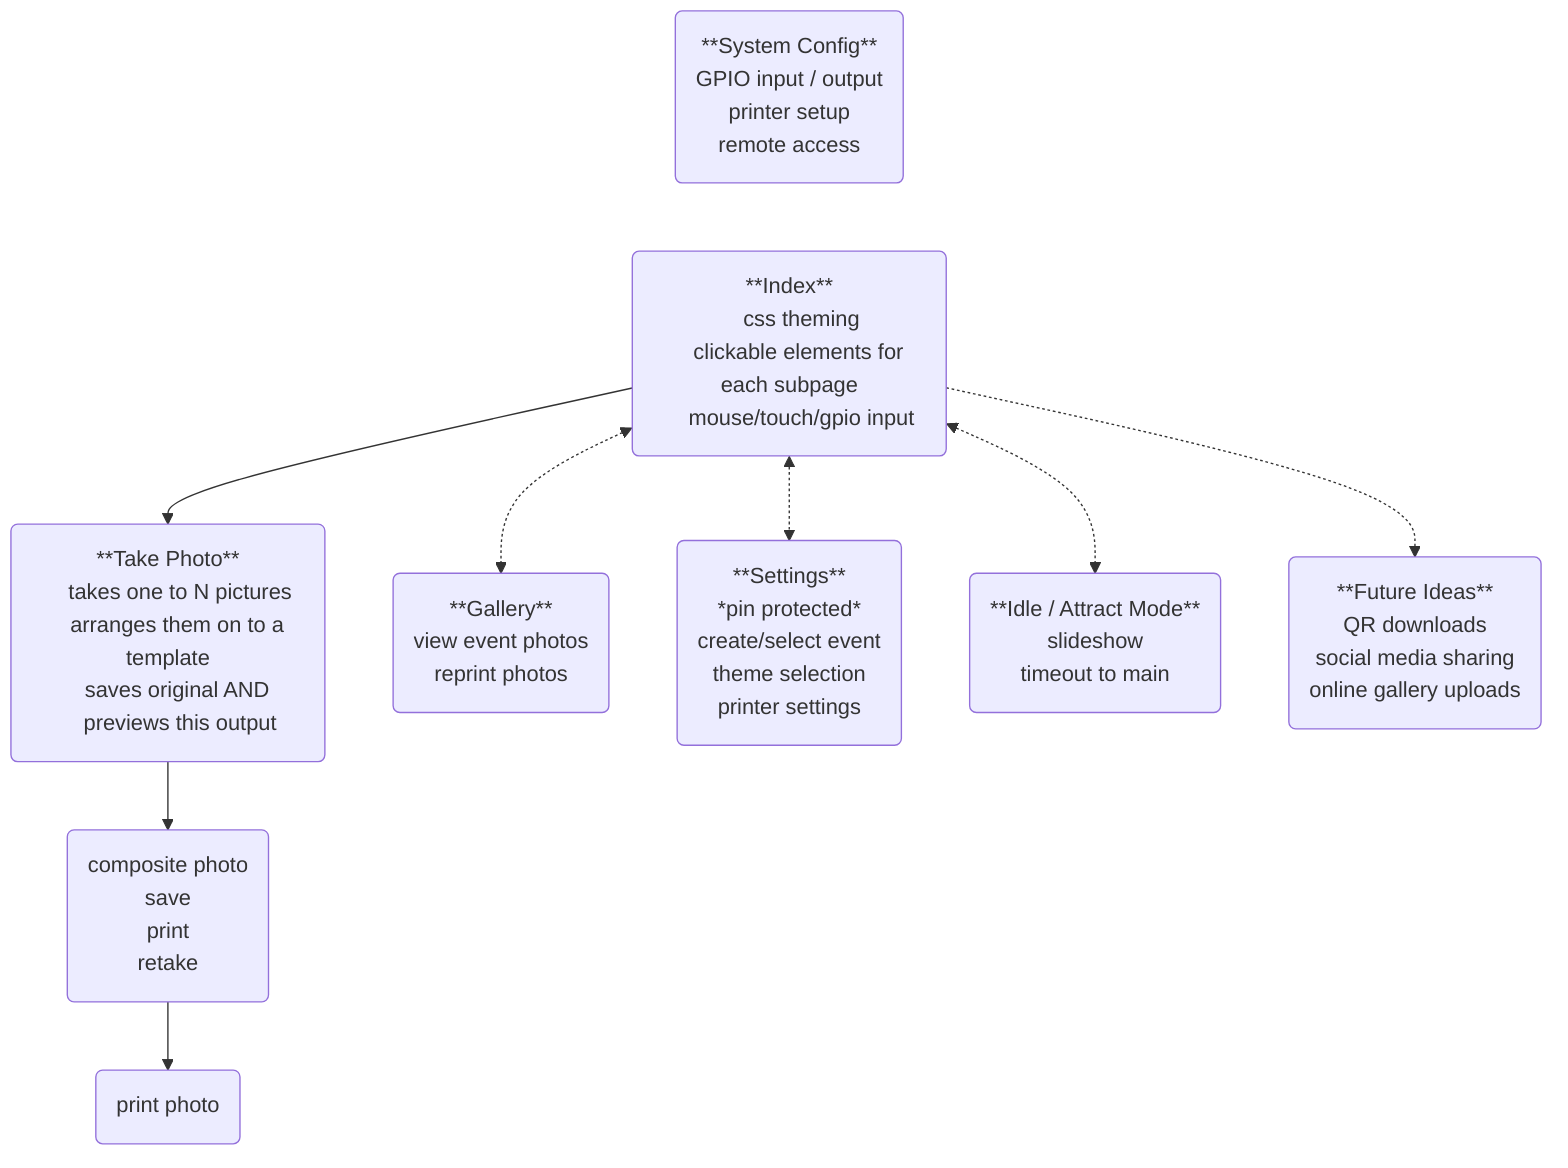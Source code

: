 flowchart TD

a(
    **Index**
    css theming
    clickable elements for each subpage
    mouse/touch/gpio input
)

b(
    **Take Photo**
    takes one to N pictures
    arranges them on to a template
    saves original AND 
    previews this output
)

b1(
    composite photo
    save
    print
    retake
)

b2(
    print photo
)

c(
    **Gallery**
    view event photos
    reprint photos
)

d(
    **Settings**
    *pin protected*
    create/select event
    theme selection
    printer settings
)

e(
    **System Config**
    GPIO input / output
    printer setup
    remote access
)

g(
    **Idle / Attract Mode**
    slideshow
    timeout to main
)
f(
    **Future Ideas**
    QR downloads
    social media sharing
    online gallery uploads
)
e ~~~ a
a --> b --> b1 --> b2

a <-.-> c & d & g
a -.-> f